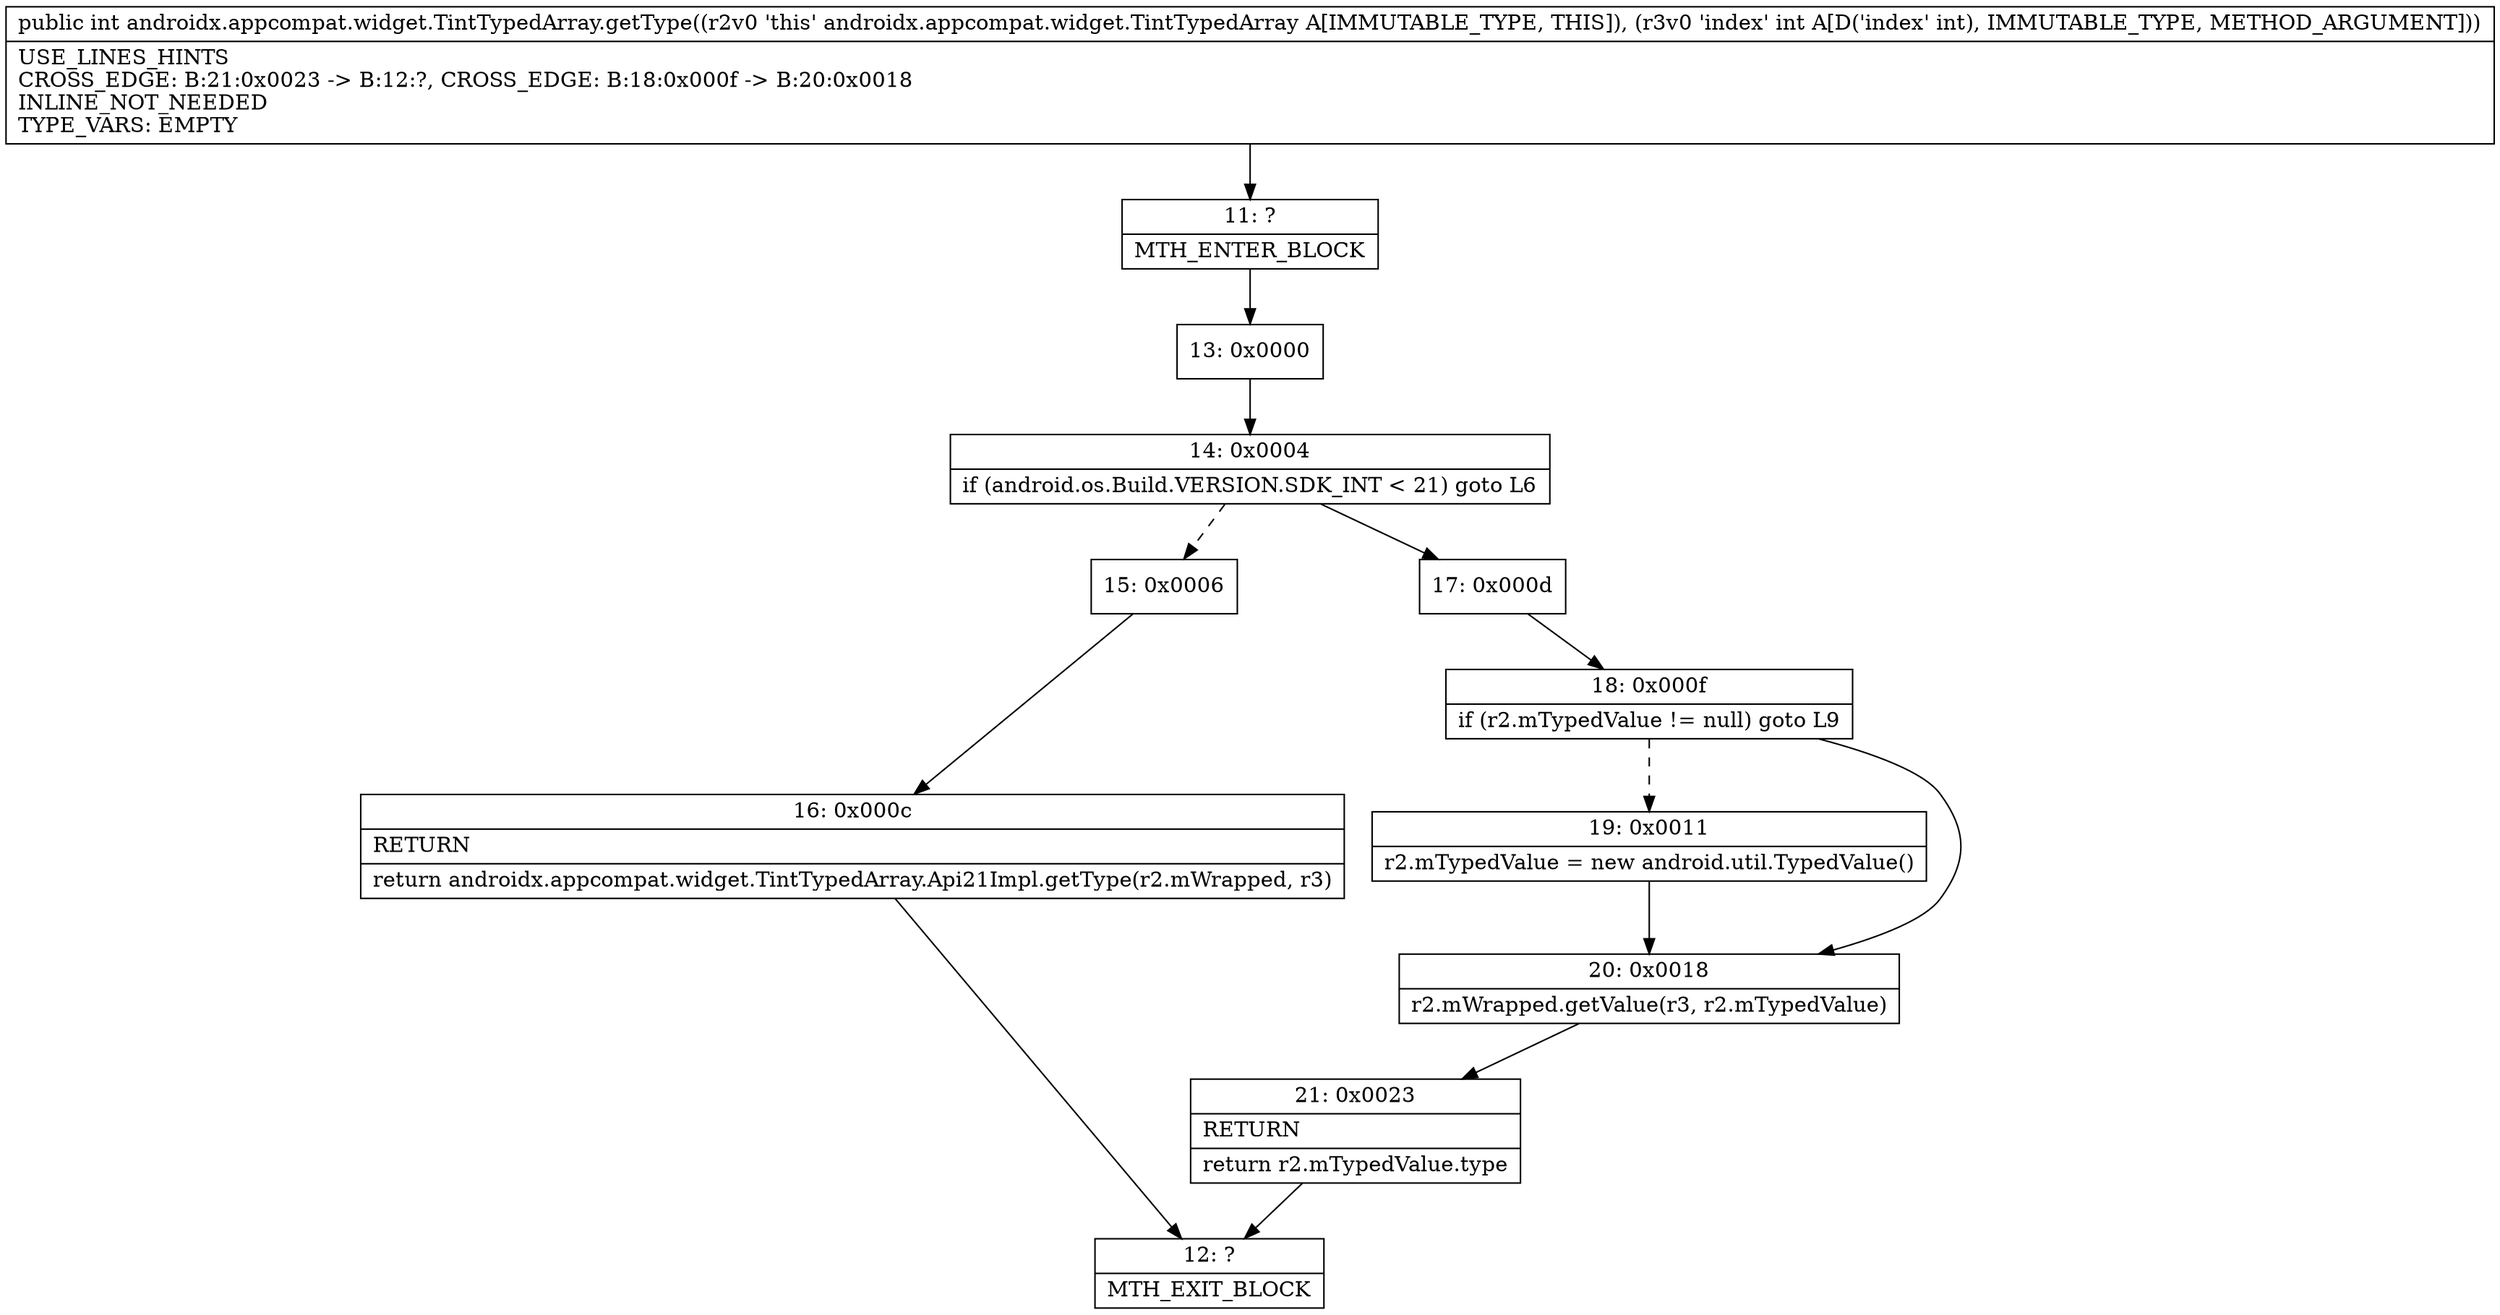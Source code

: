 digraph "CFG forandroidx.appcompat.widget.TintTypedArray.getType(I)I" {
Node_11 [shape=record,label="{11\:\ ?|MTH_ENTER_BLOCK\l}"];
Node_13 [shape=record,label="{13\:\ 0x0000}"];
Node_14 [shape=record,label="{14\:\ 0x0004|if (android.os.Build.VERSION.SDK_INT \< 21) goto L6\l}"];
Node_15 [shape=record,label="{15\:\ 0x0006}"];
Node_16 [shape=record,label="{16\:\ 0x000c|RETURN\l|return androidx.appcompat.widget.TintTypedArray.Api21Impl.getType(r2.mWrapped, r3)\l}"];
Node_12 [shape=record,label="{12\:\ ?|MTH_EXIT_BLOCK\l}"];
Node_17 [shape=record,label="{17\:\ 0x000d}"];
Node_18 [shape=record,label="{18\:\ 0x000f|if (r2.mTypedValue != null) goto L9\l}"];
Node_19 [shape=record,label="{19\:\ 0x0011|r2.mTypedValue = new android.util.TypedValue()\l}"];
Node_20 [shape=record,label="{20\:\ 0x0018|r2.mWrapped.getValue(r3, r2.mTypedValue)\l}"];
Node_21 [shape=record,label="{21\:\ 0x0023|RETURN\l|return r2.mTypedValue.type\l}"];
MethodNode[shape=record,label="{public int androidx.appcompat.widget.TintTypedArray.getType((r2v0 'this' androidx.appcompat.widget.TintTypedArray A[IMMUTABLE_TYPE, THIS]), (r3v0 'index' int A[D('index' int), IMMUTABLE_TYPE, METHOD_ARGUMENT]))  | USE_LINES_HINTS\lCROSS_EDGE: B:21:0x0023 \-\> B:12:?, CROSS_EDGE: B:18:0x000f \-\> B:20:0x0018\lINLINE_NOT_NEEDED\lTYPE_VARS: EMPTY\l}"];
MethodNode -> Node_11;Node_11 -> Node_13;
Node_13 -> Node_14;
Node_14 -> Node_15[style=dashed];
Node_14 -> Node_17;
Node_15 -> Node_16;
Node_16 -> Node_12;
Node_17 -> Node_18;
Node_18 -> Node_19[style=dashed];
Node_18 -> Node_20;
Node_19 -> Node_20;
Node_20 -> Node_21;
Node_21 -> Node_12;
}


